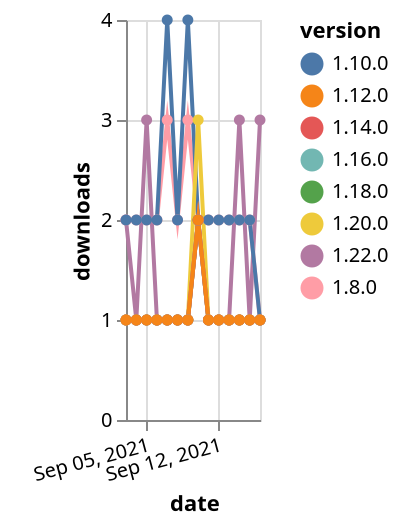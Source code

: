 {"$schema": "https://vega.github.io/schema/vega-lite/v5.json", "description": "A simple bar chart with embedded data.", "data": {"values": [{"date": "2021-09-03", "total": 169, "delta": 1, "version": "1.18.0"}, {"date": "2021-09-04", "total": 170, "delta": 1, "version": "1.18.0"}, {"date": "2021-09-05", "total": 171, "delta": 1, "version": "1.18.0"}, {"date": "2021-09-06", "total": 172, "delta": 1, "version": "1.18.0"}, {"date": "2021-09-07", "total": 173, "delta": 1, "version": "1.18.0"}, {"date": "2021-09-08", "total": 174, "delta": 1, "version": "1.18.0"}, {"date": "2021-09-09", "total": 175, "delta": 1, "version": "1.18.0"}, {"date": "2021-09-10", "total": 177, "delta": 2, "version": "1.18.0"}, {"date": "2021-09-11", "total": 178, "delta": 1, "version": "1.18.0"}, {"date": "2021-09-12", "total": 179, "delta": 1, "version": "1.18.0"}, {"date": "2021-09-13", "total": 180, "delta": 1, "version": "1.18.0"}, {"date": "2021-09-14", "total": 181, "delta": 1, "version": "1.18.0"}, {"date": "2021-09-15", "total": 182, "delta": 1, "version": "1.18.0"}, {"date": "2021-09-16", "total": 183, "delta": 1, "version": "1.18.0"}, {"date": "2021-09-03", "total": 130, "delta": 2, "version": "1.22.0"}, {"date": "2021-09-04", "total": 131, "delta": 1, "version": "1.22.0"}, {"date": "2021-09-05", "total": 134, "delta": 3, "version": "1.22.0"}, {"date": "2021-09-06", "total": 135, "delta": 1, "version": "1.22.0"}, {"date": "2021-09-07", "total": 136, "delta": 1, "version": "1.22.0"}, {"date": "2021-09-08", "total": 137, "delta": 1, "version": "1.22.0"}, {"date": "2021-09-09", "total": 138, "delta": 1, "version": "1.22.0"}, {"date": "2021-09-10", "total": 140, "delta": 2, "version": "1.22.0"}, {"date": "2021-09-11", "total": 141, "delta": 1, "version": "1.22.0"}, {"date": "2021-09-12", "total": 142, "delta": 1, "version": "1.22.0"}, {"date": "2021-09-13", "total": 143, "delta": 1, "version": "1.22.0"}, {"date": "2021-09-14", "total": 146, "delta": 3, "version": "1.22.0"}, {"date": "2021-09-15", "total": 147, "delta": 1, "version": "1.22.0"}, {"date": "2021-09-16", "total": 150, "delta": 3, "version": "1.22.0"}, {"date": "2021-09-03", "total": 2349, "delta": 2, "version": "1.8.0"}, {"date": "2021-09-04", "total": 2351, "delta": 2, "version": "1.8.0"}, {"date": "2021-09-05", "total": 2353, "delta": 2, "version": "1.8.0"}, {"date": "2021-09-06", "total": 2355, "delta": 2, "version": "1.8.0"}, {"date": "2021-09-07", "total": 2358, "delta": 3, "version": "1.8.0"}, {"date": "2021-09-08", "total": 2360, "delta": 2, "version": "1.8.0"}, {"date": "2021-09-09", "total": 2363, "delta": 3, "version": "1.8.0"}, {"date": "2021-09-10", "total": 2365, "delta": 2, "version": "1.8.0"}, {"date": "2021-09-11", "total": 2367, "delta": 2, "version": "1.8.0"}, {"date": "2021-09-12", "total": 2369, "delta": 2, "version": "1.8.0"}, {"date": "2021-09-13", "total": 2371, "delta": 2, "version": "1.8.0"}, {"date": "2021-09-14", "total": 2373, "delta": 2, "version": "1.8.0"}, {"date": "2021-09-15", "total": 2375, "delta": 2, "version": "1.8.0"}, {"date": "2021-09-16", "total": 2376, "delta": 1, "version": "1.8.0"}, {"date": "2021-09-03", "total": 2524, "delta": 2, "version": "1.10.0"}, {"date": "2021-09-04", "total": 2526, "delta": 2, "version": "1.10.0"}, {"date": "2021-09-05", "total": 2528, "delta": 2, "version": "1.10.0"}, {"date": "2021-09-06", "total": 2530, "delta": 2, "version": "1.10.0"}, {"date": "2021-09-07", "total": 2534, "delta": 4, "version": "1.10.0"}, {"date": "2021-09-08", "total": 2536, "delta": 2, "version": "1.10.0"}, {"date": "2021-09-09", "total": 2540, "delta": 4, "version": "1.10.0"}, {"date": "2021-09-10", "total": 2542, "delta": 2, "version": "1.10.0"}, {"date": "2021-09-11", "total": 2544, "delta": 2, "version": "1.10.0"}, {"date": "2021-09-12", "total": 2546, "delta": 2, "version": "1.10.0"}, {"date": "2021-09-13", "total": 2548, "delta": 2, "version": "1.10.0"}, {"date": "2021-09-14", "total": 2550, "delta": 2, "version": "1.10.0"}, {"date": "2021-09-15", "total": 2552, "delta": 2, "version": "1.10.0"}, {"date": "2021-09-16", "total": 2553, "delta": 1, "version": "1.10.0"}, {"date": "2021-09-03", "total": 207, "delta": 1, "version": "1.20.0"}, {"date": "2021-09-04", "total": 208, "delta": 1, "version": "1.20.0"}, {"date": "2021-09-05", "total": 209, "delta": 1, "version": "1.20.0"}, {"date": "2021-09-06", "total": 210, "delta": 1, "version": "1.20.0"}, {"date": "2021-09-07", "total": 211, "delta": 1, "version": "1.20.0"}, {"date": "2021-09-08", "total": 212, "delta": 1, "version": "1.20.0"}, {"date": "2021-09-09", "total": 213, "delta": 1, "version": "1.20.0"}, {"date": "2021-09-10", "total": 216, "delta": 3, "version": "1.20.0"}, {"date": "2021-09-11", "total": 217, "delta": 1, "version": "1.20.0"}, {"date": "2021-09-12", "total": 218, "delta": 1, "version": "1.20.0"}, {"date": "2021-09-13", "total": 219, "delta": 1, "version": "1.20.0"}, {"date": "2021-09-14", "total": 220, "delta": 1, "version": "1.20.0"}, {"date": "2021-09-15", "total": 221, "delta": 1, "version": "1.20.0"}, {"date": "2021-09-16", "total": 222, "delta": 1, "version": "1.20.0"}, {"date": "2021-09-03", "total": 207, "delta": 1, "version": "1.16.0"}, {"date": "2021-09-04", "total": 208, "delta": 1, "version": "1.16.0"}, {"date": "2021-09-05", "total": 209, "delta": 1, "version": "1.16.0"}, {"date": "2021-09-06", "total": 210, "delta": 1, "version": "1.16.0"}, {"date": "2021-09-07", "total": 211, "delta": 1, "version": "1.16.0"}, {"date": "2021-09-08", "total": 212, "delta": 1, "version": "1.16.0"}, {"date": "2021-09-09", "total": 213, "delta": 1, "version": "1.16.0"}, {"date": "2021-09-10", "total": 215, "delta": 2, "version": "1.16.0"}, {"date": "2021-09-11", "total": 216, "delta": 1, "version": "1.16.0"}, {"date": "2021-09-12", "total": 217, "delta": 1, "version": "1.16.0"}, {"date": "2021-09-13", "total": 218, "delta": 1, "version": "1.16.0"}, {"date": "2021-09-14", "total": 219, "delta": 1, "version": "1.16.0"}, {"date": "2021-09-15", "total": 220, "delta": 1, "version": "1.16.0"}, {"date": "2021-09-16", "total": 221, "delta": 1, "version": "1.16.0"}, {"date": "2021-09-03", "total": 213, "delta": 1, "version": "1.14.0"}, {"date": "2021-09-04", "total": 214, "delta": 1, "version": "1.14.0"}, {"date": "2021-09-05", "total": 215, "delta": 1, "version": "1.14.0"}, {"date": "2021-09-06", "total": 216, "delta": 1, "version": "1.14.0"}, {"date": "2021-09-07", "total": 217, "delta": 1, "version": "1.14.0"}, {"date": "2021-09-08", "total": 218, "delta": 1, "version": "1.14.0"}, {"date": "2021-09-09", "total": 219, "delta": 1, "version": "1.14.0"}, {"date": "2021-09-10", "total": 221, "delta": 2, "version": "1.14.0"}, {"date": "2021-09-11", "total": 222, "delta": 1, "version": "1.14.0"}, {"date": "2021-09-12", "total": 223, "delta": 1, "version": "1.14.0"}, {"date": "2021-09-13", "total": 224, "delta": 1, "version": "1.14.0"}, {"date": "2021-09-14", "total": 225, "delta": 1, "version": "1.14.0"}, {"date": "2021-09-15", "total": 226, "delta": 1, "version": "1.14.0"}, {"date": "2021-09-16", "total": 227, "delta": 1, "version": "1.14.0"}, {"date": "2021-09-03", "total": 251, "delta": 1, "version": "1.12.0"}, {"date": "2021-09-04", "total": 252, "delta": 1, "version": "1.12.0"}, {"date": "2021-09-05", "total": 253, "delta": 1, "version": "1.12.0"}, {"date": "2021-09-06", "total": 254, "delta": 1, "version": "1.12.0"}, {"date": "2021-09-07", "total": 255, "delta": 1, "version": "1.12.0"}, {"date": "2021-09-08", "total": 256, "delta": 1, "version": "1.12.0"}, {"date": "2021-09-09", "total": 257, "delta": 1, "version": "1.12.0"}, {"date": "2021-09-10", "total": 259, "delta": 2, "version": "1.12.0"}, {"date": "2021-09-11", "total": 260, "delta": 1, "version": "1.12.0"}, {"date": "2021-09-12", "total": 261, "delta": 1, "version": "1.12.0"}, {"date": "2021-09-13", "total": 262, "delta": 1, "version": "1.12.0"}, {"date": "2021-09-14", "total": 263, "delta": 1, "version": "1.12.0"}, {"date": "2021-09-15", "total": 264, "delta": 1, "version": "1.12.0"}, {"date": "2021-09-16", "total": 265, "delta": 1, "version": "1.12.0"}]}, "width": "container", "mark": {"type": "line", "point": {"filled": true}}, "encoding": {"x": {"field": "date", "type": "temporal", "timeUnit": "yearmonthdate", "title": "date", "axis": {"labelAngle": -15}}, "y": {"field": "delta", "type": "quantitative", "title": "downloads"}, "color": {"field": "version", "type": "nominal"}, "tooltip": {"field": "delta"}}}